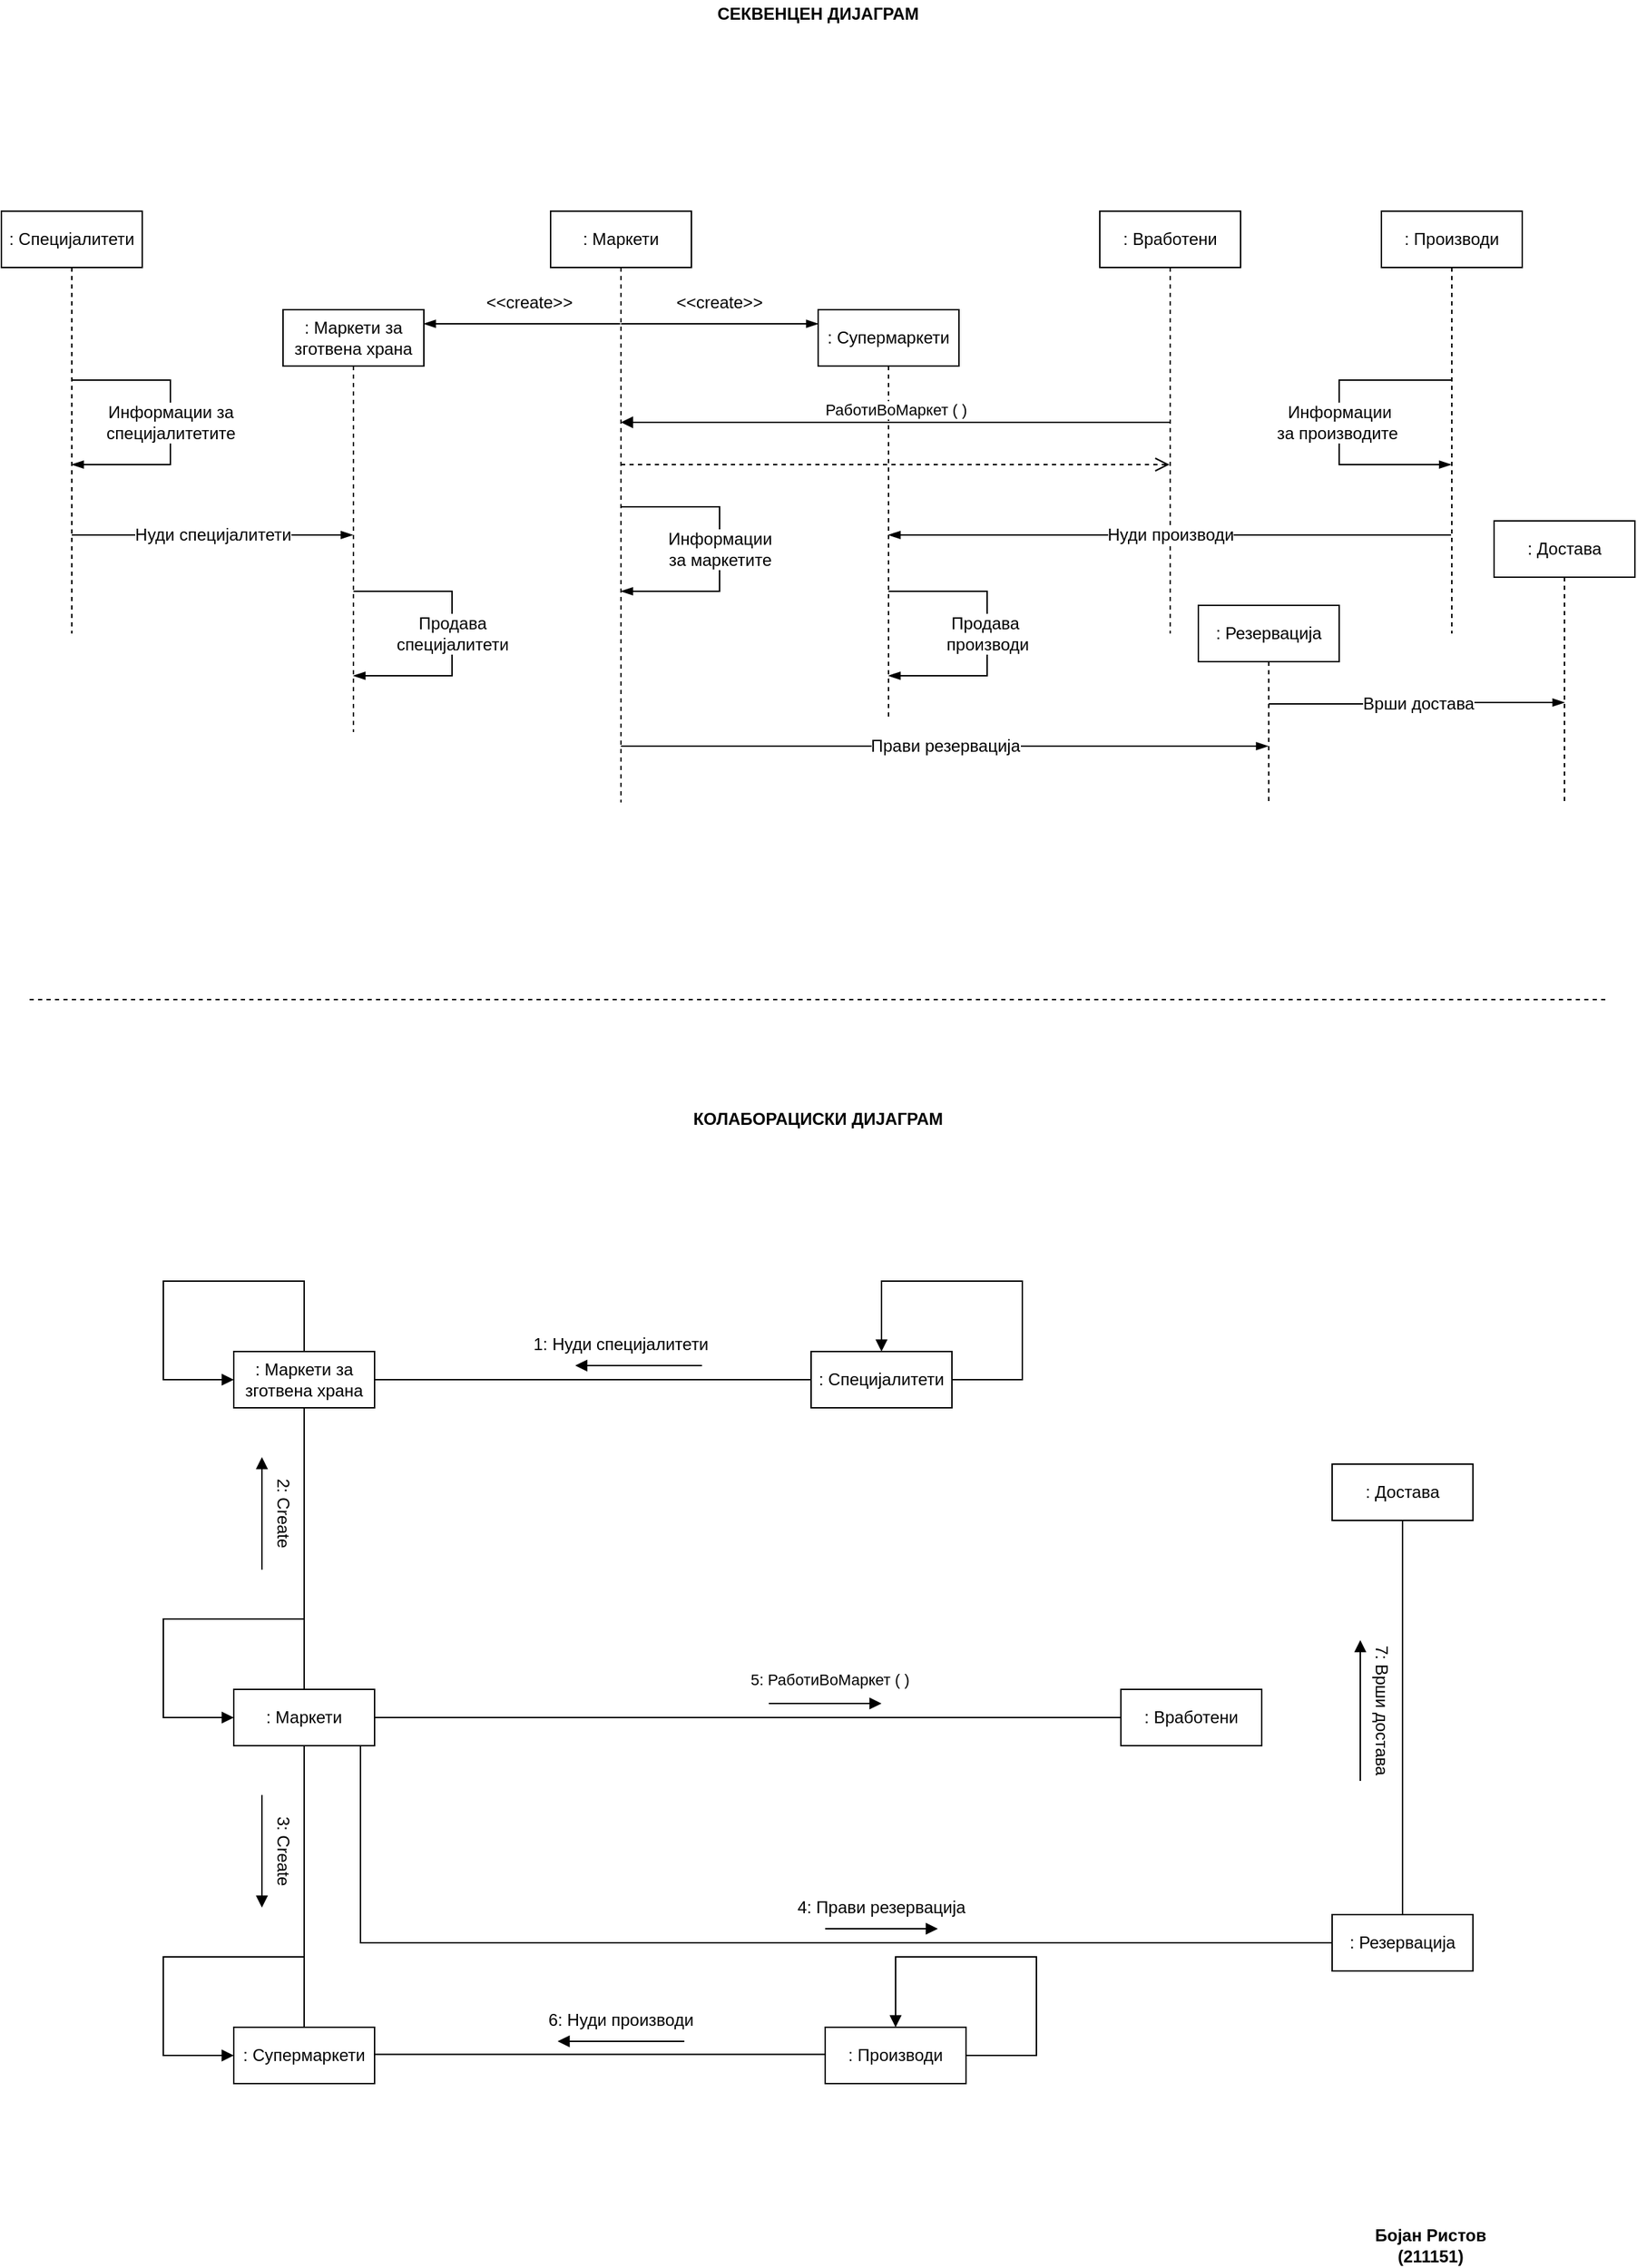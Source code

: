 <mxfile version="18.0.3" type="device"><diagram id="SgEbK0qVADPYpxO-7LNx" name="Page-1"><mxGraphModel dx="1283" dy="729" grid="1" gridSize="10" guides="1" tooltips="1" connect="1" arrows="1" fold="1" page="1" pageScale="1" pageWidth="1200" pageHeight="1920" math="0" shadow="0"><root><mxCell id="0"/><mxCell id="1" parent="0"/><mxCell id="Tgz1-fj8L9rv6zZv8cRk-1" value=": Маркети" style="shape=umlLifeline;perimeter=lifelinePerimeter;whiteSpace=wrap;html=1;container=1;collapsible=0;recursiveResize=0;outlineConnect=0;" vertex="1" parent="1"><mxGeometry x="410" y="200" width="100" height="420" as="geometry"/></mxCell><mxCell id="Tgz1-fj8L9rv6zZv8cRk-2" value=": Супермаркети" style="shape=umlLifeline;perimeter=lifelinePerimeter;whiteSpace=wrap;html=1;container=1;collapsible=0;recursiveResize=0;outlineConnect=0;" vertex="1" parent="1"><mxGeometry x="600" y="270" width="100" height="290" as="geometry"/></mxCell><mxCell id="Tgz1-fj8L9rv6zZv8cRk-3" value=": Маркети за зготвена храна" style="shape=umlLifeline;perimeter=lifelinePerimeter;whiteSpace=wrap;html=1;container=1;collapsible=0;recursiveResize=0;outlineConnect=0;" vertex="1" parent="1"><mxGeometry x="220" y="270" width="100" height="300" as="geometry"/></mxCell><mxCell id="Tgz1-fj8L9rv6zZv8cRk-4" value=": Производи" style="shape=umlLifeline;perimeter=lifelinePerimeter;whiteSpace=wrap;html=1;container=1;collapsible=0;recursiveResize=0;outlineConnect=0;" vertex="1" parent="1"><mxGeometry x="1000" y="200" width="100" height="300" as="geometry"/></mxCell><mxCell id="Tgz1-fj8L9rv6zZv8cRk-5" value=": Специјалитети" style="shape=umlLifeline;perimeter=lifelinePerimeter;whiteSpace=wrap;html=1;container=1;collapsible=0;recursiveResize=0;outlineConnect=0;" vertex="1" parent="1"><mxGeometry x="20" y="200" width="100" height="300" as="geometry"/></mxCell><mxCell id="Tgz1-fj8L9rv6zZv8cRk-6" value=": Вработени" style="shape=umlLifeline;perimeter=lifelinePerimeter;whiteSpace=wrap;html=1;container=1;collapsible=0;recursiveResize=0;outlineConnect=0;" vertex="1" parent="1"><mxGeometry x="800" y="200" width="100" height="300" as="geometry"/></mxCell><mxCell id="Tgz1-fj8L9rv6zZv8cRk-7" value="РаботиВоМаркет ( )" style="html=1;verticalAlign=bottom;endArrow=block;rounded=0;" edge="1" parent="1" source="Tgz1-fj8L9rv6zZv8cRk-6" target="Tgz1-fj8L9rv6zZv8cRk-1"><mxGeometry width="80" relative="1" as="geometry"><mxPoint x="840" y="450" as="sourcePoint"/><mxPoint x="480" y="440" as="targetPoint"/></mxGeometry></mxCell><mxCell id="Tgz1-fj8L9rv6zZv8cRk-8" value="" style="edgeStyle=elbowEdgeStyle;fontSize=12;html=1;endArrow=blockThin;endFill=1;rounded=0;" edge="1" parent="1" source="Tgz1-fj8L9rv6zZv8cRk-1"><mxGeometry width="160" relative="1" as="geometry"><mxPoint x="330" y="390" as="sourcePoint"/><mxPoint x="320" y="280" as="targetPoint"/><Array as="points"><mxPoint x="370" y="280"/><mxPoint x="350" y="280"/><mxPoint x="400" y="310"/><mxPoint x="320" y="360"/><mxPoint x="360" y="400"/></Array></mxGeometry></mxCell><mxCell id="Tgz1-fj8L9rv6zZv8cRk-9" value="" style="edgeStyle=elbowEdgeStyle;fontSize=12;html=1;endArrow=blockThin;endFill=1;rounded=0;" edge="1" parent="1" source="Tgz1-fj8L9rv6zZv8cRk-1"><mxGeometry width="160" relative="1" as="geometry"><mxPoint x="469.5" y="290" as="sourcePoint"/><mxPoint x="600" y="280" as="targetPoint"/><Array as="points"><mxPoint x="560" y="280"/><mxPoint x="500" y="280"/><mxPoint x="500" y="280"/><mxPoint x="430" y="290"/><mxPoint x="410" y="320"/><mxPoint x="330" y="370"/><mxPoint x="370" y="410"/></Array></mxGeometry></mxCell><mxCell id="Tgz1-fj8L9rv6zZv8cRk-10" value="&amp;lt;&amp;lt;create&amp;gt;&amp;gt;" style="text;html=1;strokeColor=none;fillColor=none;align=center;verticalAlign=middle;whiteSpace=wrap;rounded=0;" vertex="1" parent="1"><mxGeometry x="370" y="255" width="50" height="20" as="geometry"/></mxCell><mxCell id="Tgz1-fj8L9rv6zZv8cRk-11" value="&amp;lt;&amp;lt;create&amp;gt;&amp;gt;" style="text;html=1;strokeColor=none;fillColor=none;align=center;verticalAlign=middle;whiteSpace=wrap;rounded=0;" vertex="1" parent="1"><mxGeometry x="500" y="250" width="60" height="30" as="geometry"/></mxCell><mxCell id="Tgz1-fj8L9rv6zZv8cRk-12" value="Информации за&lt;br&gt;специјалитетите" style="edgeStyle=elbowEdgeStyle;fontSize=12;html=1;endArrow=blockThin;endFill=1;rounded=0;" edge="1" parent="1" source="Tgz1-fj8L9rv6zZv8cRk-5" target="Tgz1-fj8L9rv6zZv8cRk-5"><mxGeometry width="160" relative="1" as="geometry"><mxPoint x="230" y="410" as="sourcePoint"/><mxPoint x="390" y="410" as="targetPoint"/><Array as="points"><mxPoint x="140" y="380"/></Array></mxGeometry></mxCell><mxCell id="Tgz1-fj8L9rv6zZv8cRk-15" value="Информации&lt;br&gt;за производите&amp;nbsp;" style="edgeStyle=elbowEdgeStyle;fontSize=12;html=1;endArrow=blockThin;endFill=1;rounded=0;" edge="1" parent="1" source="Tgz1-fj8L9rv6zZv8cRk-4" target="Tgz1-fj8L9rv6zZv8cRk-4"><mxGeometry width="160" relative="1" as="geometry"><mxPoint x="650" y="400" as="sourcePoint"/><mxPoint x="810" y="400" as="targetPoint"/><Array as="points"><mxPoint x="970" y="380"/></Array></mxGeometry></mxCell><mxCell id="Tgz1-fj8L9rv6zZv8cRk-16" value="Нуди специјалитети" style="edgeStyle=elbowEdgeStyle;fontSize=12;html=1;endArrow=blockThin;endFill=1;rounded=0;" edge="1" parent="1" source="Tgz1-fj8L9rv6zZv8cRk-5" target="Tgz1-fj8L9rv6zZv8cRk-3"><mxGeometry width="160" relative="1" as="geometry"><mxPoint x="460" y="390" as="sourcePoint"/><mxPoint x="620" y="390" as="targetPoint"/><Array as="points"><mxPoint x="160" y="430"/></Array></mxGeometry></mxCell><mxCell id="Tgz1-fj8L9rv6zZv8cRk-17" value="Нуди производи" style="edgeStyle=elbowEdgeStyle;fontSize=12;html=1;endArrow=blockThin;endFill=1;rounded=0;" edge="1" parent="1" source="Tgz1-fj8L9rv6zZv8cRk-4" target="Tgz1-fj8L9rv6zZv8cRk-2"><mxGeometry width="160" relative="1" as="geometry"><mxPoint x="460" y="390" as="sourcePoint"/><mxPoint x="620" y="390" as="targetPoint"/><Array as="points"><mxPoint x="840" y="430"/></Array></mxGeometry></mxCell><mxCell id="Tgz1-fj8L9rv6zZv8cRk-20" value="Информации&lt;br&gt;за маркетите" style="edgeStyle=elbowEdgeStyle;fontSize=12;html=1;endArrow=blockThin;endFill=1;rounded=0;" edge="1" parent="1" target="Tgz1-fj8L9rv6zZv8cRk-1"><mxGeometry width="160" relative="1" as="geometry"><mxPoint x="460" y="410" as="sourcePoint"/><mxPoint x="540" y="470" as="targetPoint"/><Array as="points"><mxPoint x="530" y="470"/></Array></mxGeometry></mxCell><mxCell id="Tgz1-fj8L9rv6zZv8cRk-21" value="" style="html=1;verticalAlign=bottom;endArrow=open;dashed=1;endSize=8;rounded=0;" edge="1" parent="1" source="Tgz1-fj8L9rv6zZv8cRk-1" target="Tgz1-fj8L9rv6zZv8cRk-6"><mxGeometry relative="1" as="geometry"><mxPoint x="610" y="430" as="sourcePoint"/><mxPoint x="530" y="430" as="targetPoint"/><Array as="points"><mxPoint x="520" y="380"/></Array></mxGeometry></mxCell><mxCell id="Tgz1-fj8L9rv6zZv8cRk-22" value="Продава &lt;br&gt;специјалитети" style="edgeStyle=elbowEdgeStyle;fontSize=12;html=1;endArrow=blockThin;endFill=1;rounded=0;" edge="1" parent="1" target="Tgz1-fj8L9rv6zZv8cRk-3"><mxGeometry width="160" relative="1" as="geometry"><mxPoint x="270" y="470" as="sourcePoint"/><mxPoint x="400" y="540" as="targetPoint"/><Array as="points"><mxPoint x="340" y="530"/></Array></mxGeometry></mxCell><mxCell id="Tgz1-fj8L9rv6zZv8cRk-23" value="Продава&amp;nbsp;&lt;br&gt;производи" style="edgeStyle=elbowEdgeStyle;fontSize=12;html=1;endArrow=blockThin;endFill=1;rounded=0;" edge="1" parent="1" target="Tgz1-fj8L9rv6zZv8cRk-2"><mxGeometry width="160" relative="1" as="geometry"><mxPoint x="650" y="470" as="sourcePoint"/><mxPoint x="780" y="520" as="targetPoint"/><Array as="points"><mxPoint x="720" y="530"/></Array></mxGeometry></mxCell><mxCell id="Tgz1-fj8L9rv6zZv8cRk-24" value=": Резервација" style="shape=umlLifeline;perimeter=lifelinePerimeter;whiteSpace=wrap;html=1;container=1;collapsible=0;recursiveResize=0;outlineConnect=0;" vertex="1" parent="1"><mxGeometry x="870" y="480" width="100" height="140" as="geometry"/></mxCell><mxCell id="Tgz1-fj8L9rv6zZv8cRk-25" value="Прави резервација" style="edgeStyle=elbowEdgeStyle;fontSize=12;html=1;endArrow=blockThin;endFill=1;rounded=0;" edge="1" parent="1" source="Tgz1-fj8L9rv6zZv8cRk-1" target="Tgz1-fj8L9rv6zZv8cRk-24"><mxGeometry width="160" relative="1" as="geometry"><mxPoint x="520" y="580" as="sourcePoint"/><mxPoint x="760" y="580" as="targetPoint"/><Array as="points"><mxPoint x="810" y="580"/><mxPoint x="690" y="570"/><mxPoint x="700" y="585"/></Array></mxGeometry></mxCell><mxCell id="Tgz1-fj8L9rv6zZv8cRk-26" value=": Достава" style="shape=umlLifeline;perimeter=lifelinePerimeter;whiteSpace=wrap;html=1;container=1;collapsible=0;recursiveResize=0;outlineConnect=0;" vertex="1" parent="1"><mxGeometry x="1080" y="420" width="100" height="200" as="geometry"/></mxCell><mxCell id="Tgz1-fj8L9rv6zZv8cRk-27" value="Врши достава" style="edgeStyle=elbowEdgeStyle;fontSize=12;html=1;endArrow=blockThin;endFill=1;rounded=0;" edge="1" parent="1" source="Tgz1-fj8L9rv6zZv8cRk-24"><mxGeometry width="160" relative="1" as="geometry"><mxPoint x="970" y="549.29" as="sourcePoint"/><mxPoint x="1130" y="549" as="targetPoint"/></mxGeometry></mxCell><mxCell id="Tgz1-fj8L9rv6zZv8cRk-28" value="&lt;b&gt;СЕКВЕНЦЕН ДИЈАГРАМ&lt;/b&gt;" style="text;html=1;strokeColor=none;fillColor=none;align=center;verticalAlign=middle;whiteSpace=wrap;rounded=0;" vertex="1" parent="1"><mxGeometry x="510" y="50" width="180" height="20" as="geometry"/></mxCell><mxCell id="Tgz1-fj8L9rv6zZv8cRk-29" value="" style="endArrow=none;dashed=1;html=1;rounded=0;" edge="1" parent="1"><mxGeometry width="50" height="50" relative="1" as="geometry"><mxPoint x="40" y="760" as="sourcePoint"/><mxPoint x="1160" y="760" as="targetPoint"/></mxGeometry></mxCell><mxCell id="Tgz1-fj8L9rv6zZv8cRk-30" value="&lt;b&gt;КОЛАБОРАЦИСКИ ДИЈАГРАМ&lt;/b&gt;" style="text;html=1;strokeColor=none;fillColor=none;align=center;verticalAlign=middle;whiteSpace=wrap;rounded=0;" vertex="1" parent="1"><mxGeometry x="505" y="830" width="190" height="30" as="geometry"/></mxCell><mxCell id="Tgz1-fj8L9rv6zZv8cRk-31" value=": Специјалитети" style="shape=umlLifeline;perimeter=lifelinePerimeter;whiteSpace=wrap;html=1;container=1;collapsible=0;recursiveResize=0;outlineConnect=0;" vertex="1" parent="1"><mxGeometry x="595" y="1010" width="100" height="40" as="geometry"/></mxCell><mxCell id="Tgz1-fj8L9rv6zZv8cRk-32" value=": Маркети за зготвена храна" style="shape=umlLifeline;perimeter=lifelinePerimeter;whiteSpace=wrap;html=1;container=1;collapsible=0;recursiveResize=0;outlineConnect=0;" vertex="1" parent="1"><mxGeometry x="185" y="1010" width="100" height="40" as="geometry"/></mxCell><mxCell id="Tgz1-fj8L9rv6zZv8cRk-33" value=": Маркети" style="shape=umlLifeline;perimeter=lifelinePerimeter;whiteSpace=wrap;html=1;container=1;collapsible=0;recursiveResize=0;outlineConnect=0;" vertex="1" parent="1"><mxGeometry x="185" y="1250" width="100" height="40" as="geometry"/></mxCell><mxCell id="Tgz1-fj8L9rv6zZv8cRk-34" value=": Супермаркети" style="shape=umlLifeline;perimeter=lifelinePerimeter;whiteSpace=wrap;html=1;container=1;collapsible=0;recursiveResize=0;outlineConnect=0;" vertex="1" parent="1"><mxGeometry x="185" y="1490" width="100" height="40" as="geometry"/></mxCell><mxCell id="Tgz1-fj8L9rv6zZv8cRk-35" value=": Вработени" style="shape=umlLifeline;perimeter=lifelinePerimeter;whiteSpace=wrap;html=1;container=1;collapsible=0;recursiveResize=0;outlineConnect=0;" vertex="1" parent="1"><mxGeometry x="815" y="1250" width="100" height="40" as="geometry"/></mxCell><mxCell id="Tgz1-fj8L9rv6zZv8cRk-36" value=": Производи" style="shape=umlLifeline;perimeter=lifelinePerimeter;whiteSpace=wrap;html=1;container=1;collapsible=0;recursiveResize=0;outlineConnect=0;size=40;" vertex="1" parent="1"><mxGeometry x="605" y="1490" width="100" height="40" as="geometry"/></mxCell><mxCell id="Tgz1-fj8L9rv6zZv8cRk-37" value=": Резервација" style="shape=umlLifeline;perimeter=lifelinePerimeter;whiteSpace=wrap;html=1;container=1;collapsible=0;recursiveResize=0;outlineConnect=0;" vertex="1" parent="1"><mxGeometry x="965" y="1410" width="100" height="40" as="geometry"/></mxCell><mxCell id="Tgz1-fj8L9rv6zZv8cRk-38" value=": Достава" style="shape=umlLifeline;perimeter=lifelinePerimeter;whiteSpace=wrap;html=1;container=1;collapsible=0;recursiveResize=0;outlineConnect=0;" vertex="1" parent="1"><mxGeometry x="965" y="1090" width="100" height="40" as="geometry"/></mxCell><mxCell id="Tgz1-fj8L9rv6zZv8cRk-39" value="" style="endArrow=none;html=1;rounded=0;entryX=0.5;entryY=0;entryDx=0;entryDy=0;entryPerimeter=0;" edge="1" parent="1" source="Tgz1-fj8L9rv6zZv8cRk-33" target="Tgz1-fj8L9rv6zZv8cRk-34"><mxGeometry width="50" height="50" relative="1" as="geometry"><mxPoint x="655" y="1220" as="sourcePoint"/><mxPoint x="235" y="1500" as="targetPoint"/><Array as="points"/></mxGeometry></mxCell><mxCell id="Tgz1-fj8L9rv6zZv8cRk-41" value="" style="endArrow=none;html=1;rounded=0;exitX=1;exitY=0.5;exitDx=0;exitDy=0;exitPerimeter=0;" edge="1" parent="1" source="Tgz1-fj8L9rv6zZv8cRk-32"><mxGeometry width="50" height="50" relative="1" as="geometry"><mxPoint x="655" y="1220" as="sourcePoint"/><mxPoint x="595" y="1030" as="targetPoint"/></mxGeometry></mxCell><mxCell id="Tgz1-fj8L9rv6zZv8cRk-42" value="" style="endArrow=none;html=1;rounded=0;entryX=0;entryY=0.482;entryDx=0;entryDy=0;entryPerimeter=0;exitX=1;exitY=0.482;exitDx=0;exitDy=0;exitPerimeter=0;" edge="1" parent="1" source="Tgz1-fj8L9rv6zZv8cRk-34" target="Tgz1-fj8L9rv6zZv8cRk-36"><mxGeometry width="50" height="50" relative="1" as="geometry"><mxPoint x="355" y="1509" as="sourcePoint"/><mxPoint x="535" y="1520" as="targetPoint"/></mxGeometry></mxCell><mxCell id="Tgz1-fj8L9rv6zZv8cRk-43" value="" style="endArrow=none;html=1;rounded=0;exitX=0.5;exitY=0;exitDx=0;exitDy=0;exitPerimeter=0;" edge="1" parent="1" source="Tgz1-fj8L9rv6zZv8cRk-33" target="Tgz1-fj8L9rv6zZv8cRk-32"><mxGeometry width="50" height="50" relative="1" as="geometry"><mxPoint x="235" y="1220" as="sourcePoint"/><mxPoint x="425" y="1330" as="targetPoint"/></mxGeometry></mxCell><mxCell id="Tgz1-fj8L9rv6zZv8cRk-44" value="" style="endArrow=none;html=1;rounded=0;exitX=1;exitY=0.5;exitDx=0;exitDy=0;exitPerimeter=0;entryX=0;entryY=0.5;entryDx=0;entryDy=0;entryPerimeter=0;" edge="1" parent="1" source="Tgz1-fj8L9rv6zZv8cRk-33" target="Tgz1-fj8L9rv6zZv8cRk-35"><mxGeometry width="50" height="50" relative="1" as="geometry"><mxPoint x="315" y="1270" as="sourcePoint"/><mxPoint x="945" y="1270" as="targetPoint"/></mxGeometry></mxCell><mxCell id="Tgz1-fj8L9rv6zZv8cRk-45" value="" style="endArrow=none;html=1;rounded=0;exitX=0.5;exitY=0;exitDx=0;exitDy=0;exitPerimeter=0;" edge="1" parent="1" source="Tgz1-fj8L9rv6zZv8cRk-37" target="Tgz1-fj8L9rv6zZv8cRk-38"><mxGeometry width="50" height="50" relative="1" as="geometry"><mxPoint x="1015" y="1370" as="sourcePoint"/><mxPoint x="825" y="1150" as="targetPoint"/></mxGeometry></mxCell><mxCell id="Tgz1-fj8L9rv6zZv8cRk-47" value="" style="endArrow=none;html=1;rounded=0;entryX=0;entryY=0.5;entryDx=0;entryDy=0;entryPerimeter=0;exitX=0.9;exitY=1;exitDx=0;exitDy=0;exitPerimeter=0;" edge="1" parent="1" source="Tgz1-fj8L9rv6zZv8cRk-33" target="Tgz1-fj8L9rv6zZv8cRk-37"><mxGeometry width="50" height="50" relative="1" as="geometry"><mxPoint x="315" y="1340" as="sourcePoint"/><mxPoint x="855" y="1260" as="targetPoint"/><Array as="points"><mxPoint x="275" y="1430"/></Array></mxGeometry></mxCell><mxCell id="Tgz1-fj8L9rv6zZv8cRk-54" value="" style="edgeStyle=orthogonalEdgeStyle;html=1;align=left;spacingLeft=2;endArrow=block;rounded=0;exitX=0.5;exitY=0;exitDx=0;exitDy=0;exitPerimeter=0;entryX=0;entryY=0.5;entryDx=0;entryDy=0;entryPerimeter=0;" edge="1" target="Tgz1-fj8L9rv6zZv8cRk-32" parent="1" source="Tgz1-fj8L9rv6zZv8cRk-32"><mxGeometry x="-0.143" y="-41" relative="1" as="geometry"><mxPoint x="235" y="990" as="sourcePoint"/><Array as="points"><mxPoint x="235" y="960"/><mxPoint x="135" y="960"/><mxPoint x="135" y="1030"/></Array><mxPoint x="165" y="1030" as="targetPoint"/><mxPoint x="40" y="31" as="offset"/></mxGeometry></mxCell><mxCell id="Tgz1-fj8L9rv6zZv8cRk-55" value="" style="edgeStyle=orthogonalEdgeStyle;html=1;align=left;spacingLeft=2;endArrow=block;rounded=0;exitX=0.5;exitY=0;exitDx=0;exitDy=0;exitPerimeter=0;entryX=0;entryY=0.5;entryDx=0;entryDy=0;entryPerimeter=0;" edge="1" parent="1"><mxGeometry x="-0.143" y="-41" relative="1" as="geometry"><mxPoint x="234.96" y="1490.01" as="sourcePoint"/><Array as="points"><mxPoint x="234.96" y="1440.01"/><mxPoint x="134.96" y="1440.01"/><mxPoint x="134.96" y="1510.01"/></Array><mxPoint x="184.96" y="1510.01" as="targetPoint"/><mxPoint x="40" y="31" as="offset"/></mxGeometry></mxCell><mxCell id="Tgz1-fj8L9rv6zZv8cRk-56" value="" style="edgeStyle=orthogonalEdgeStyle;html=1;align=left;spacingLeft=2;endArrow=block;rounded=0;entryX=0.5;entryY=0;entryDx=0;entryDy=0;entryPerimeter=0;exitX=1;exitY=0.501;exitDx=0;exitDy=0;exitPerimeter=0;" edge="1" parent="1" source="Tgz1-fj8L9rv6zZv8cRk-31" target="Tgz1-fj8L9rv6zZv8cRk-31"><mxGeometry x="-0.143" y="-41" relative="1" as="geometry"><mxPoint x="715" y="1030" as="sourcePoint"/><Array as="points"><mxPoint x="745" y="1030"/><mxPoint x="745" y="960"/><mxPoint x="645" y="960"/></Array><mxPoint x="645" y="1000" as="targetPoint"/><mxPoint x="40" y="31" as="offset"/></mxGeometry></mxCell><mxCell id="Tgz1-fj8L9rv6zZv8cRk-57" value="" style="edgeStyle=orthogonalEdgeStyle;html=1;align=left;spacingLeft=2;endArrow=block;rounded=0;entryX=0.5;entryY=0;entryDx=0;entryDy=0;entryPerimeter=0;exitX=1;exitY=0.501;exitDx=0;exitDy=0;exitPerimeter=0;" edge="1" parent="1"><mxGeometry x="-0.143" y="-41" relative="1" as="geometry"><mxPoint x="705" y="1510" as="sourcePoint"/><Array as="points"><mxPoint x="755" y="1509.96"/><mxPoint x="755" y="1439.96"/><mxPoint x="655" y="1439.96"/></Array><mxPoint x="655" y="1489.96" as="targetPoint"/><mxPoint x="40" y="31" as="offset"/></mxGeometry></mxCell><mxCell id="Tgz1-fj8L9rv6zZv8cRk-58" value="" style="edgeStyle=orthogonalEdgeStyle;html=1;align=left;spacingLeft=2;endArrow=block;rounded=0;exitX=0.5;exitY=0;exitDx=0;exitDy=0;exitPerimeter=0;entryX=0;entryY=0.5;entryDx=0;entryDy=0;entryPerimeter=0;" edge="1" parent="1"><mxGeometry x="-0.143" y="-41" relative="1" as="geometry"><mxPoint x="235" y="1250" as="sourcePoint"/><Array as="points"><mxPoint x="235.0" y="1200"/><mxPoint x="135.0" y="1200"/><mxPoint x="135.0" y="1270"/></Array><mxPoint x="185" y="1270" as="targetPoint"/><mxPoint x="40" y="31" as="offset"/></mxGeometry></mxCell><mxCell id="Tgz1-fj8L9rv6zZv8cRk-59" value="1: Нуди специјалитети" style="text;html=1;strokeColor=none;fillColor=none;align=center;verticalAlign=middle;whiteSpace=wrap;rounded=0;" vertex="1" parent="1"><mxGeometry x="395" y="990" width="130" height="30" as="geometry"/></mxCell><mxCell id="Tgz1-fj8L9rv6zZv8cRk-60" value="2: Create" style="text;html=1;strokeColor=none;fillColor=none;align=center;verticalAlign=middle;whiteSpace=wrap;rounded=0;rotation=90;" vertex="1" parent="1"><mxGeometry x="175" y="1110" width="90" height="30" as="geometry"/></mxCell><mxCell id="Tgz1-fj8L9rv6zZv8cRk-61" value="3: Create" style="text;html=1;strokeColor=none;fillColor=none;align=center;verticalAlign=middle;whiteSpace=wrap;rounded=0;rotation=90;" vertex="1" parent="1"><mxGeometry x="175" y="1350" width="90" height="30" as="geometry"/></mxCell><mxCell id="Tgz1-fj8L9rv6zZv8cRk-62" value="4: Прави резервација" style="text;html=1;strokeColor=none;fillColor=none;align=center;verticalAlign=middle;whiteSpace=wrap;rounded=0;" vertex="1" parent="1"><mxGeometry x="575" y="1390" width="140" height="30" as="geometry"/></mxCell><mxCell id="Tgz1-fj8L9rv6zZv8cRk-63" value="&lt;br&gt;&lt;span style=&quot;color: rgb(0, 0, 0); font-family: Helvetica; font-size: 11px; font-style: normal; font-variant-ligatures: normal; font-variant-caps: normal; font-weight: 400; letter-spacing: normal; orphans: 2; text-align: center; text-indent: 0px; text-transform: none; widows: 2; word-spacing: 0px; -webkit-text-stroke-width: 0px; background-color: rgb(255, 255, 255); text-decoration-thickness: initial; text-decoration-style: initial; text-decoration-color: initial; float: none; display: inline !important;&quot;&gt;5: РаботиВоМаркет ( )&lt;/span&gt;&lt;br&gt;" style="text;html=1;strokeColor=none;fillColor=none;align=center;verticalAlign=middle;whiteSpace=wrap;rounded=0;" vertex="1" parent="1"><mxGeometry x="542" y="1220" width="133" height="30" as="geometry"/></mxCell><mxCell id="Tgz1-fj8L9rv6zZv8cRk-65" value="" style="html=1;verticalAlign=bottom;endArrow=block;rounded=0;entryX=0.25;entryY=1;entryDx=0;entryDy=0;" edge="1" parent="1" target="Tgz1-fj8L9rv6zZv8cRk-59"><mxGeometry width="80" relative="1" as="geometry"><mxPoint x="517.5" y="1020" as="sourcePoint"/><mxPoint x="402.5" y="1020" as="targetPoint"/><Array as="points"><mxPoint x="485" y="1020"/><mxPoint x="455" y="1020"/></Array></mxGeometry></mxCell><mxCell id="Tgz1-fj8L9rv6zZv8cRk-66" value="" style="html=1;verticalAlign=bottom;endArrow=block;rounded=0;" edge="1" parent="1"><mxGeometry width="80" relative="1" as="geometry"><mxPoint x="565" y="1260" as="sourcePoint"/><mxPoint x="645" y="1260" as="targetPoint"/></mxGeometry></mxCell><mxCell id="Tgz1-fj8L9rv6zZv8cRk-67" value="" style="html=1;verticalAlign=bottom;endArrow=block;rounded=0;" edge="1" parent="1"><mxGeometry width="80" relative="1" as="geometry"><mxPoint x="605" y="1420" as="sourcePoint"/><mxPoint x="685" y="1420" as="targetPoint"/></mxGeometry></mxCell><mxCell id="Tgz1-fj8L9rv6zZv8cRk-68" value="" style="html=1;verticalAlign=bottom;endArrow=block;rounded=0;" edge="1" parent="1"><mxGeometry width="80" relative="1" as="geometry"><mxPoint x="205" y="1165" as="sourcePoint"/><mxPoint x="205" y="1085" as="targetPoint"/></mxGeometry></mxCell><mxCell id="Tgz1-fj8L9rv6zZv8cRk-69" value="" style="html=1;verticalAlign=bottom;endArrow=block;rounded=0;" edge="1" parent="1"><mxGeometry width="80" relative="1" as="geometry"><mxPoint x="205" y="1325" as="sourcePoint"/><mxPoint x="205" y="1405" as="targetPoint"/></mxGeometry></mxCell><mxCell id="Tgz1-fj8L9rv6zZv8cRk-70" value="6: Нуди производи" style="text;html=1;strokeColor=none;fillColor=none;align=center;verticalAlign=middle;whiteSpace=wrap;rounded=0;" vertex="1" parent="1"><mxGeometry x="400" y="1470" width="120" height="30" as="geometry"/></mxCell><mxCell id="Tgz1-fj8L9rv6zZv8cRk-71" value="" style="html=1;verticalAlign=bottom;endArrow=block;rounded=0;entryX=0.25;entryY=1;entryDx=0;entryDy=0;" edge="1" parent="1"><mxGeometry width="80" relative="1" as="geometry"><mxPoint x="505" y="1500" as="sourcePoint"/><mxPoint x="415" y="1500" as="targetPoint"/><Array as="points"><mxPoint x="472.5" y="1500"/></Array></mxGeometry></mxCell><mxCell id="Tgz1-fj8L9rv6zZv8cRk-72" value="7: Врши достава" style="text;html=1;strokeColor=none;fillColor=none;align=center;verticalAlign=middle;whiteSpace=wrap;rounded=0;rotation=90;" vertex="1" parent="1"><mxGeometry x="945" y="1250" width="110" height="30" as="geometry"/></mxCell><mxCell id="Tgz1-fj8L9rv6zZv8cRk-73" value="" style="html=1;verticalAlign=bottom;endArrow=block;rounded=0;" edge="1" parent="1"><mxGeometry width="80" relative="1" as="geometry"><mxPoint x="985" y="1315" as="sourcePoint"/><mxPoint x="985" y="1215" as="targetPoint"/></mxGeometry></mxCell><mxCell id="Tgz1-fj8L9rv6zZv8cRk-74" value="&lt;b&gt;Бојан Ристов (211151)&lt;/b&gt;" style="text;html=1;strokeColor=none;fillColor=none;align=center;verticalAlign=middle;whiteSpace=wrap;rounded=0;" vertex="1" parent="1"><mxGeometry x="970" y="1630" width="130" height="30" as="geometry"/></mxCell></root></mxGraphModel></diagram></mxfile>